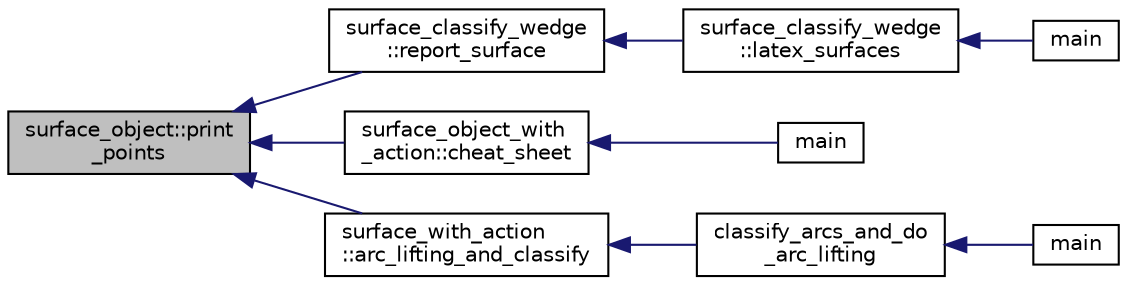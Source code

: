 digraph "surface_object::print_points"
{
  edge [fontname="Helvetica",fontsize="10",labelfontname="Helvetica",labelfontsize="10"];
  node [fontname="Helvetica",fontsize="10",shape=record];
  rankdir="LR";
  Node1986 [label="surface_object::print\l_points",height=0.2,width=0.4,color="black", fillcolor="grey75", style="filled", fontcolor="black"];
  Node1986 -> Node1987 [dir="back",color="midnightblue",fontsize="10",style="solid",fontname="Helvetica"];
  Node1987 [label="surface_classify_wedge\l::report_surface",height=0.2,width=0.4,color="black", fillcolor="white", style="filled",URL="$d7/d5c/classsurface__classify__wedge.html#ad577d435c4726d0a35c10b2f8d4ed00c"];
  Node1987 -> Node1988 [dir="back",color="midnightblue",fontsize="10",style="solid",fontname="Helvetica"];
  Node1988 [label="surface_classify_wedge\l::latex_surfaces",height=0.2,width=0.4,color="black", fillcolor="white", style="filled",URL="$d7/d5c/classsurface__classify__wedge.html#a5698763ece48d6f0a605527ca62429c5"];
  Node1988 -> Node1989 [dir="back",color="midnightblue",fontsize="10",style="solid",fontname="Helvetica"];
  Node1989 [label="main",height=0.2,width=0.4,color="black", fillcolor="white", style="filled",URL="$df/df8/surface__classify_8_c.html#a217dbf8b442f20279ea00b898af96f52"];
  Node1986 -> Node1990 [dir="back",color="midnightblue",fontsize="10",style="solid",fontname="Helvetica"];
  Node1990 [label="surface_object_with\l_action::cheat_sheet",height=0.2,width=0.4,color="black", fillcolor="white", style="filled",URL="$db/d28/classsurface__object__with__action.html#a13371a6bb26f27759adcc0f7292b12d2"];
  Node1990 -> Node1991 [dir="back",color="midnightblue",fontsize="10",style="solid",fontname="Helvetica"];
  Node1991 [label="main",height=0.2,width=0.4,color="black", fillcolor="white", style="filled",URL="$d2/dfa/create__surface__main_8_c.html#a217dbf8b442f20279ea00b898af96f52"];
  Node1986 -> Node1992 [dir="back",color="midnightblue",fontsize="10",style="solid",fontname="Helvetica"];
  Node1992 [label="surface_with_action\l::arc_lifting_and_classify",height=0.2,width=0.4,color="black", fillcolor="white", style="filled",URL="$d8/df9/classsurface__with__action.html#a62a3948f830c59e09ef94937650a07a4"];
  Node1992 -> Node1993 [dir="back",color="midnightblue",fontsize="10",style="solid",fontname="Helvetica"];
  Node1993 [label="classify_arcs_and_do\l_arc_lifting",height=0.2,width=0.4,color="black", fillcolor="white", style="filled",URL="$d6/dc3/arc__lifting__main_8_c.html#afdd7be16f16b8c71e9a72fe5f6a0b59c"];
  Node1993 -> Node1994 [dir="back",color="midnightblue",fontsize="10",style="solid",fontname="Helvetica"];
  Node1994 [label="main",height=0.2,width=0.4,color="black", fillcolor="white", style="filled",URL="$d6/dc3/arc__lifting__main_8_c.html#a217dbf8b442f20279ea00b898af96f52"];
}

